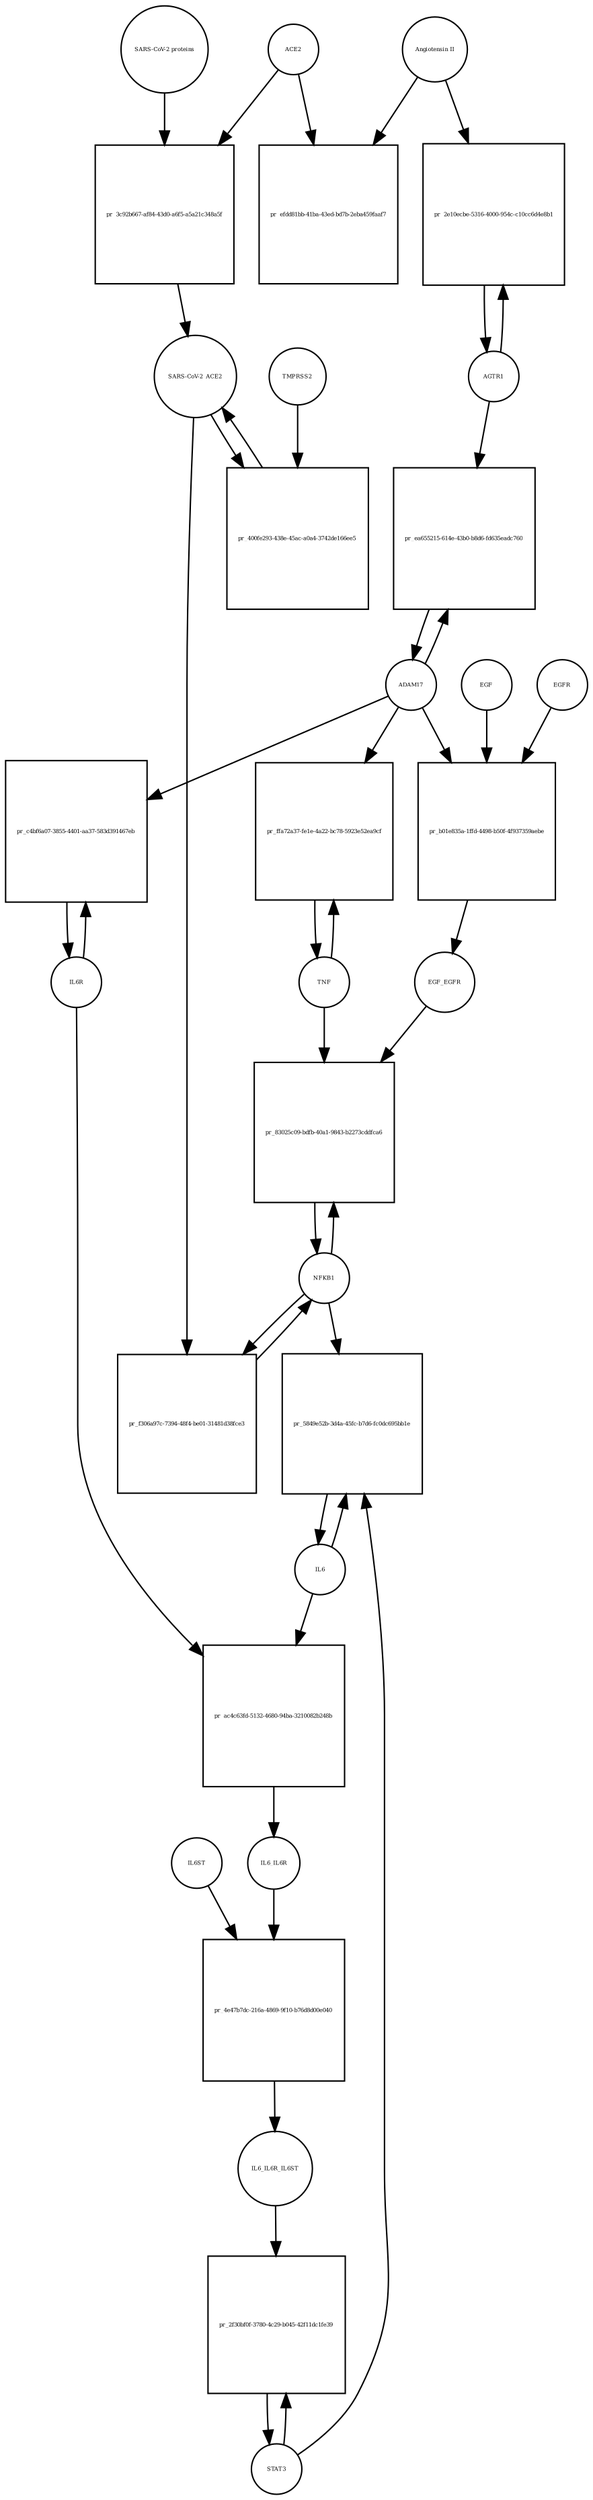 strict digraph  {
"Angiotensin II" [annotation="", bipartite=0, cls="simple chemical", fontsize=4, label="Angiotensin II", shape=circle];
"pr_efdd81bb-41ba-43ed-bd7b-2eba459faaf7" [annotation="", bipartite=1, cls=process, fontsize=4, label="pr_efdd81bb-41ba-43ed-bd7b-2eba459faaf7", shape=square];
ACE2 [annotation="", bipartite=0, cls=macromolecule, fontsize=4, label=ACE2, shape=circle];
"pr_3c92b667-af84-43d0-a6f5-a5a21c348a5f" [annotation="", bipartite=1, cls=process, fontsize=4, label="pr_3c92b667-af84-43d0-a6f5-a5a21c348a5f", shape=square];
"SARS-CoV-2_ACE2" [annotation="", bipartite=0, cls=complex, fontsize=4, label="SARS-CoV-2_ACE2", shape=circle];
"SARS-CoV-2 proteins" [annotation="", bipartite=0, cls=macromolecule, fontsize=4, label="SARS-CoV-2 proteins", shape=circle];
"pr_400fe293-438e-45ac-a0a4-3742de166ee5" [annotation="", bipartite=1, cls=process, fontsize=4, label="pr_400fe293-438e-45ac-a0a4-3742de166ee5", shape=square];
TMPRSS2 [annotation="", bipartite=0, cls=macromolecule, fontsize=4, label=TMPRSS2, shape=circle];
NFKB1 [annotation="", bipartite=0, cls=macromolecule, fontsize=4, label=NFKB1, shape=circle];
"pr_f306a97c-7394-48f4-be01-31481d38fce3" [annotation="", bipartite=1, cls=process, fontsize=4, label="pr_f306a97c-7394-48f4-be01-31481d38fce3", shape=square];
"pr_83025c09-bdfb-40a1-9843-b2273cddfca6" [annotation="", bipartite=1, cls=process, fontsize=4, label="pr_83025c09-bdfb-40a1-9843-b2273cddfca6", shape=square];
EGF_EGFR [annotation="", bipartite=0, cls=complex, fontsize=4, label=EGF_EGFR, shape=circle];
TNF [annotation="", bipartite=0, cls=macromolecule, fontsize=4, label=TNF, shape=circle];
AGTR1 [annotation="", bipartite=0, cls=macromolecule, fontsize=4, label=AGTR1, shape=circle];
"pr_2e10ecbe-5316-4000-954c-c10cc6d4e8b1" [annotation="", bipartite=1, cls=process, fontsize=4, label="pr_2e10ecbe-5316-4000-954c-c10cc6d4e8b1", shape=square];
ADAM17 [annotation="", bipartite=0, cls=macromolecule, fontsize=4, label=ADAM17, shape=circle];
"pr_ea655215-614e-43b0-b8d6-fd635eadc760" [annotation="", bipartite=1, cls=process, fontsize=4, label="pr_ea655215-614e-43b0-b8d6-fd635eadc760", shape=square];
IL6R [annotation="", bipartite=0, cls=macromolecule, fontsize=4, label=IL6R, shape=circle];
"pr_c4bf6a07-3855-4401-aa37-583d391467eb" [annotation="", bipartite=1, cls=process, fontsize=4, label="pr_c4bf6a07-3855-4401-aa37-583d391467eb", shape=square];
EGFR [annotation="", bipartite=0, cls=macromolecule, fontsize=4, label=EGFR, shape=circle];
"pr_b01e835a-1ffd-4498-b50f-4f937359aebe" [annotation="", bipartite=1, cls=process, fontsize=4, label="pr_b01e835a-1ffd-4498-b50f-4f937359aebe", shape=square];
EGF [annotation="", bipartite=0, cls=macromolecule, fontsize=4, label=EGF, shape=circle];
"pr_ffa72a37-fe1e-4a22-bc78-5923e52ea9cf" [annotation="", bipartite=1, cls=process, fontsize=4, label="pr_ffa72a37-fe1e-4a22-bc78-5923e52ea9cf", shape=square];
"pr_ac4c63fd-5132-4680-94ba-3210082b248b" [annotation="", bipartite=1, cls=process, fontsize=4, label="pr_ac4c63fd-5132-4680-94ba-3210082b248b", shape=square];
IL6_IL6R [annotation="", bipartite=0, cls=complex, fontsize=4, label=IL6_IL6R, shape=circle];
IL6 [annotation="", bipartite=0, cls=macromolecule, fontsize=4, label=IL6, shape=circle];
"pr_4e47b7dc-216a-4869-9f10-b76d8d00e040" [annotation="", bipartite=1, cls=process, fontsize=4, label="pr_4e47b7dc-216a-4869-9f10-b76d8d00e040", shape=square];
IL6_IL6R_IL6ST [annotation="", bipartite=0, cls=complex, fontsize=4, label=IL6_IL6R_IL6ST, shape=circle];
IL6ST [annotation="", bipartite=0, cls=macromolecule, fontsize=4, label=IL6ST, shape=circle];
STAT3 [annotation="", bipartite=0, cls=macromolecule, fontsize=4, label=STAT3, shape=circle];
"pr_2f30bf0f-3780-4c29-b045-42f11dc1fe39" [annotation="", bipartite=1, cls=process, fontsize=4, label="pr_2f30bf0f-3780-4c29-b045-42f11dc1fe39", shape=square];
"pr_5849e52b-3d4a-45fc-b7d6-fc0dc695bb1e" [annotation="", bipartite=1, cls=process, fontsize=4, label="pr_5849e52b-3d4a-45fc-b7d6-fc0dc695bb1e", shape=square];
"Angiotensin II" -> "pr_efdd81bb-41ba-43ed-bd7b-2eba459faaf7"  [annotation="", interaction_type=consumption];
"Angiotensin II" -> "pr_2e10ecbe-5316-4000-954c-c10cc6d4e8b1"  [annotation="", interaction_type=catalysis];
ACE2 -> "pr_efdd81bb-41ba-43ed-bd7b-2eba459faaf7"  [annotation="", interaction_type=catalysis];
ACE2 -> "pr_3c92b667-af84-43d0-a6f5-a5a21c348a5f"  [annotation="", interaction_type=consumption];
"pr_3c92b667-af84-43d0-a6f5-a5a21c348a5f" -> "SARS-CoV-2_ACE2"  [annotation="", interaction_type=production];
"SARS-CoV-2_ACE2" -> "pr_400fe293-438e-45ac-a0a4-3742de166ee5"  [annotation="", interaction_type=consumption];
"SARS-CoV-2_ACE2" -> "pr_f306a97c-7394-48f4-be01-31481d38fce3"  [annotation="", interaction_type=stimulation];
"SARS-CoV-2 proteins" -> "pr_3c92b667-af84-43d0-a6f5-a5a21c348a5f"  [annotation="", interaction_type=consumption];
"pr_400fe293-438e-45ac-a0a4-3742de166ee5" -> "SARS-CoV-2_ACE2"  [annotation="", interaction_type=production];
TMPRSS2 -> "pr_400fe293-438e-45ac-a0a4-3742de166ee5"  [annotation="", interaction_type=consumption];
NFKB1 -> "pr_f306a97c-7394-48f4-be01-31481d38fce3"  [annotation="", interaction_type=consumption];
NFKB1 -> "pr_83025c09-bdfb-40a1-9843-b2273cddfca6"  [annotation="", interaction_type=consumption];
NFKB1 -> "pr_5849e52b-3d4a-45fc-b7d6-fc0dc695bb1e"  [annotation="", interaction_type=stimulation];
"pr_f306a97c-7394-48f4-be01-31481d38fce3" -> NFKB1  [annotation="", interaction_type=production];
"pr_83025c09-bdfb-40a1-9843-b2273cddfca6" -> NFKB1  [annotation="", interaction_type=production];
EGF_EGFR -> "pr_83025c09-bdfb-40a1-9843-b2273cddfca6"  [annotation="", interaction_type=stimulation];
TNF -> "pr_83025c09-bdfb-40a1-9843-b2273cddfca6"  [annotation="", interaction_type=stimulation];
TNF -> "pr_ffa72a37-fe1e-4a22-bc78-5923e52ea9cf"  [annotation="", interaction_type=consumption];
AGTR1 -> "pr_2e10ecbe-5316-4000-954c-c10cc6d4e8b1"  [annotation="", interaction_type=consumption];
AGTR1 -> "pr_ea655215-614e-43b0-b8d6-fd635eadc760"  [annotation="", interaction_type=catalysis];
"pr_2e10ecbe-5316-4000-954c-c10cc6d4e8b1" -> AGTR1  [annotation="", interaction_type=production];
ADAM17 -> "pr_ea655215-614e-43b0-b8d6-fd635eadc760"  [annotation="", interaction_type=consumption];
ADAM17 -> "pr_c4bf6a07-3855-4401-aa37-583d391467eb"  [annotation="", interaction_type=catalysis];
ADAM17 -> "pr_b01e835a-1ffd-4498-b50f-4f937359aebe"  [annotation="", interaction_type=stimulation];
ADAM17 -> "pr_ffa72a37-fe1e-4a22-bc78-5923e52ea9cf"  [annotation="", interaction_type=catalysis];
"pr_ea655215-614e-43b0-b8d6-fd635eadc760" -> ADAM17  [annotation="", interaction_type=production];
IL6R -> "pr_c4bf6a07-3855-4401-aa37-583d391467eb"  [annotation="", interaction_type=consumption];
IL6R -> "pr_ac4c63fd-5132-4680-94ba-3210082b248b"  [annotation="", interaction_type=consumption];
"pr_c4bf6a07-3855-4401-aa37-583d391467eb" -> IL6R  [annotation="", interaction_type=production];
EGFR -> "pr_b01e835a-1ffd-4498-b50f-4f937359aebe"  [annotation="", interaction_type=consumption];
"pr_b01e835a-1ffd-4498-b50f-4f937359aebe" -> EGF_EGFR  [annotation="", interaction_type=production];
EGF -> "pr_b01e835a-1ffd-4498-b50f-4f937359aebe"  [annotation="", interaction_type=consumption];
"pr_ffa72a37-fe1e-4a22-bc78-5923e52ea9cf" -> TNF  [annotation="", interaction_type=production];
"pr_ac4c63fd-5132-4680-94ba-3210082b248b" -> IL6_IL6R  [annotation="", interaction_type=production];
IL6_IL6R -> "pr_4e47b7dc-216a-4869-9f10-b76d8d00e040"  [annotation="", interaction_type=consumption];
IL6 -> "pr_ac4c63fd-5132-4680-94ba-3210082b248b"  [annotation="", interaction_type=consumption];
IL6 -> "pr_5849e52b-3d4a-45fc-b7d6-fc0dc695bb1e"  [annotation="", interaction_type=consumption];
"pr_4e47b7dc-216a-4869-9f10-b76d8d00e040" -> IL6_IL6R_IL6ST  [annotation="", interaction_type=production];
IL6_IL6R_IL6ST -> "pr_2f30bf0f-3780-4c29-b045-42f11dc1fe39"  [annotation="", interaction_type=catalysis];
IL6ST -> "pr_4e47b7dc-216a-4869-9f10-b76d8d00e040"  [annotation="", interaction_type=consumption];
STAT3 -> "pr_2f30bf0f-3780-4c29-b045-42f11dc1fe39"  [annotation="", interaction_type=consumption];
STAT3 -> "pr_5849e52b-3d4a-45fc-b7d6-fc0dc695bb1e"  [annotation="", interaction_type=stimulation];
"pr_2f30bf0f-3780-4c29-b045-42f11dc1fe39" -> STAT3  [annotation="", interaction_type=production];
"pr_5849e52b-3d4a-45fc-b7d6-fc0dc695bb1e" -> IL6  [annotation="", interaction_type=production];
}
